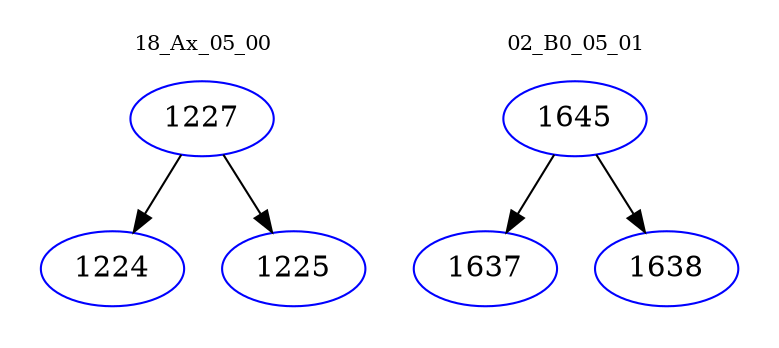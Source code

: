 digraph{
subgraph cluster_0 {
color = white
label = "18_Ax_05_00";
fontsize=10;
T0_1227 [label="1227", color="blue"]
T0_1227 -> T0_1224 [color="black"]
T0_1224 [label="1224", color="blue"]
T0_1227 -> T0_1225 [color="black"]
T0_1225 [label="1225", color="blue"]
}
subgraph cluster_1 {
color = white
label = "02_B0_05_01";
fontsize=10;
T1_1645 [label="1645", color="blue"]
T1_1645 -> T1_1637 [color="black"]
T1_1637 [label="1637", color="blue"]
T1_1645 -> T1_1638 [color="black"]
T1_1638 [label="1638", color="blue"]
}
}

